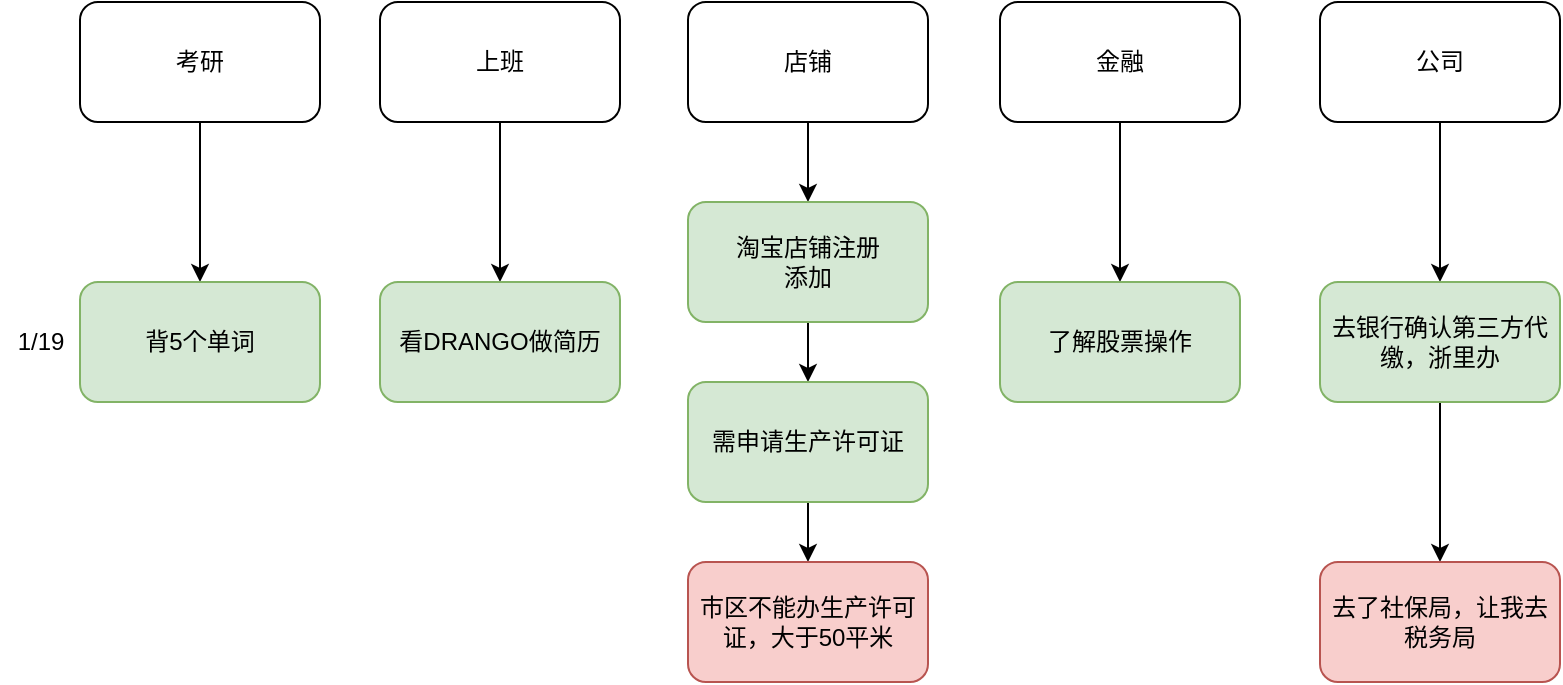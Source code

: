 <mxfile version="16.3.0" type="github"><diagram id="sAtW_1Yba3rEk9c015G_" name="Page-1"><mxGraphModel dx="587" dy="426" grid="1" gridSize="10" guides="1" tooltips="1" connect="1" arrows="1" fold="1" page="1" pageScale="1" pageWidth="827" pageHeight="1169" math="0" shadow="0"><root><mxCell id="0"/><mxCell id="1" parent="0"/><mxCell id="XR6fFfAdSfc7C1Uai4z6-4" value="" style="edgeStyle=orthogonalEdgeStyle;rounded=0;orthogonalLoop=1;jettySize=auto;html=1;" parent="1" source="C0LJLF6avcoZwsLV1pZD-1" target="XR6fFfAdSfc7C1Uai4z6-3" edge="1"><mxGeometry relative="1" as="geometry"/></mxCell><mxCell id="C0LJLF6avcoZwsLV1pZD-1" value="考研" style="rounded=1;whiteSpace=wrap;html=1;" parent="1" vertex="1"><mxGeometry x="50" y="100" width="120" height="60" as="geometry"/></mxCell><mxCell id="XR6fFfAdSfc7C1Uai4z6-2" value="" style="edgeStyle=orthogonalEdgeStyle;rounded=0;orthogonalLoop=1;jettySize=auto;html=1;" parent="1" source="C0LJLF6avcoZwsLV1pZD-2" target="XR6fFfAdSfc7C1Uai4z6-1" edge="1"><mxGeometry relative="1" as="geometry"/></mxCell><mxCell id="C0LJLF6avcoZwsLV1pZD-2" value="上班" style="rounded=1;whiteSpace=wrap;html=1;" parent="1" vertex="1"><mxGeometry x="200" y="100" width="120" height="60" as="geometry"/></mxCell><mxCell id="C0LJLF6avcoZwsLV1pZD-6" value="" style="edgeStyle=orthogonalEdgeStyle;rounded=0;orthogonalLoop=1;jettySize=auto;html=1;" parent="1" source="C0LJLF6avcoZwsLV1pZD-3" target="C0LJLF6avcoZwsLV1pZD-5" edge="1"><mxGeometry relative="1" as="geometry"/></mxCell><mxCell id="C0LJLF6avcoZwsLV1pZD-3" value="店铺" style="rounded=1;whiteSpace=wrap;html=1;" parent="1" vertex="1"><mxGeometry x="354" y="100" width="120" height="60" as="geometry"/></mxCell><mxCell id="XR6fFfAdSfc7C1Uai4z6-6" value="" style="edgeStyle=orthogonalEdgeStyle;rounded=0;orthogonalLoop=1;jettySize=auto;html=1;" parent="1" source="C0LJLF6avcoZwsLV1pZD-4" target="XR6fFfAdSfc7C1Uai4z6-5" edge="1"><mxGeometry relative="1" as="geometry"/></mxCell><mxCell id="C0LJLF6avcoZwsLV1pZD-4" value="金融" style="rounded=1;whiteSpace=wrap;html=1;" parent="1" vertex="1"><mxGeometry x="510" y="100" width="120" height="60" as="geometry"/></mxCell><mxCell id="C0LJLF6avcoZwsLV1pZD-8" value="" style="edgeStyle=orthogonalEdgeStyle;rounded=0;orthogonalLoop=1;jettySize=auto;html=1;" parent="1" source="C0LJLF6avcoZwsLV1pZD-5" target="C0LJLF6avcoZwsLV1pZD-7" edge="1"><mxGeometry relative="1" as="geometry"/></mxCell><mxCell id="C0LJLF6avcoZwsLV1pZD-5" value="淘宝店铺注册&lt;br&gt;添加" style="whiteSpace=wrap;html=1;rounded=1;fillColor=#d5e8d4;strokeColor=#82b366;" parent="1" vertex="1"><mxGeometry x="354" y="200" width="120" height="60" as="geometry"/></mxCell><mxCell id="bpD5yVZ1WZwYfxR4UdG8-77" value="" style="edgeStyle=orthogonalEdgeStyle;rounded=0;orthogonalLoop=1;jettySize=auto;html=1;" edge="1" parent="1" source="C0LJLF6avcoZwsLV1pZD-7" target="bpD5yVZ1WZwYfxR4UdG8-76"><mxGeometry relative="1" as="geometry"/></mxCell><mxCell id="C0LJLF6avcoZwsLV1pZD-7" value="需申请生产许可证" style="whiteSpace=wrap;html=1;rounded=1;fillColor=#d5e8d4;strokeColor=#82b366;" parent="1" vertex="1"><mxGeometry x="354" y="290" width="120" height="60" as="geometry"/></mxCell><mxCell id="C0LJLF6avcoZwsLV1pZD-11" value="" style="edgeStyle=orthogonalEdgeStyle;rounded=0;orthogonalLoop=1;jettySize=auto;html=1;" parent="1" source="C0LJLF6avcoZwsLV1pZD-9" target="C0LJLF6avcoZwsLV1pZD-10" edge="1"><mxGeometry relative="1" as="geometry"/></mxCell><mxCell id="C0LJLF6avcoZwsLV1pZD-9" value="公司" style="rounded=1;whiteSpace=wrap;html=1;" parent="1" vertex="1"><mxGeometry x="670" y="100" width="120" height="60" as="geometry"/></mxCell><mxCell id="bpD5yVZ1WZwYfxR4UdG8-75" value="" style="edgeStyle=orthogonalEdgeStyle;rounded=0;orthogonalLoop=1;jettySize=auto;html=1;" edge="1" parent="1" source="C0LJLF6avcoZwsLV1pZD-10" target="bpD5yVZ1WZwYfxR4UdG8-74"><mxGeometry relative="1" as="geometry"/></mxCell><mxCell id="C0LJLF6avcoZwsLV1pZD-10" value="去银行确认第三方代缴，浙里办" style="whiteSpace=wrap;html=1;rounded=1;fillColor=#d5e8d4;strokeColor=#82b366;" parent="1" vertex="1"><mxGeometry x="670" y="240" width="120" height="60" as="geometry"/></mxCell><mxCell id="XR6fFfAdSfc7C1Uai4z6-1" value="看DRANGO做简历" style="whiteSpace=wrap;html=1;rounded=1;fillColor=#d5e8d4;strokeColor=#82b366;" parent="1" vertex="1"><mxGeometry x="200" y="240" width="120" height="60" as="geometry"/></mxCell><mxCell id="XR6fFfAdSfc7C1Uai4z6-3" value="背5个单词" style="whiteSpace=wrap;html=1;rounded=1;fillColor=#d5e8d4;strokeColor=#82b366;" parent="1" vertex="1"><mxGeometry x="50" y="240" width="120" height="60" as="geometry"/></mxCell><mxCell id="XR6fFfAdSfc7C1Uai4z6-5" value="了解股票操作" style="whiteSpace=wrap;html=1;rounded=1;fillColor=#d5e8d4;strokeColor=#82b366;" parent="1" vertex="1"><mxGeometry x="510" y="240" width="120" height="60" as="geometry"/></mxCell><mxCell id="bpD5yVZ1WZwYfxR4UdG8-73" value="1/19" style="text;html=1;resizable=0;autosize=1;align=center;verticalAlign=middle;points=[];fillColor=none;strokeColor=none;rounded=0;" vertex="1" parent="1"><mxGeometry x="10" y="260" width="40" height="20" as="geometry"/></mxCell><mxCell id="bpD5yVZ1WZwYfxR4UdG8-74" value="去了社保局，让我去税务局" style="whiteSpace=wrap;html=1;fillColor=#f8cecc;strokeColor=#b85450;rounded=1;" vertex="1" parent="1"><mxGeometry x="670" y="380" width="120" height="60" as="geometry"/></mxCell><mxCell id="bpD5yVZ1WZwYfxR4UdG8-76" value="市区不能办生产许可证，大于50平米" style="whiteSpace=wrap;html=1;fillColor=#f8cecc;strokeColor=#b85450;rounded=1;" vertex="1" parent="1"><mxGeometry x="354" y="380" width="120" height="60" as="geometry"/></mxCell></root></mxGraphModel></diagram></mxfile>